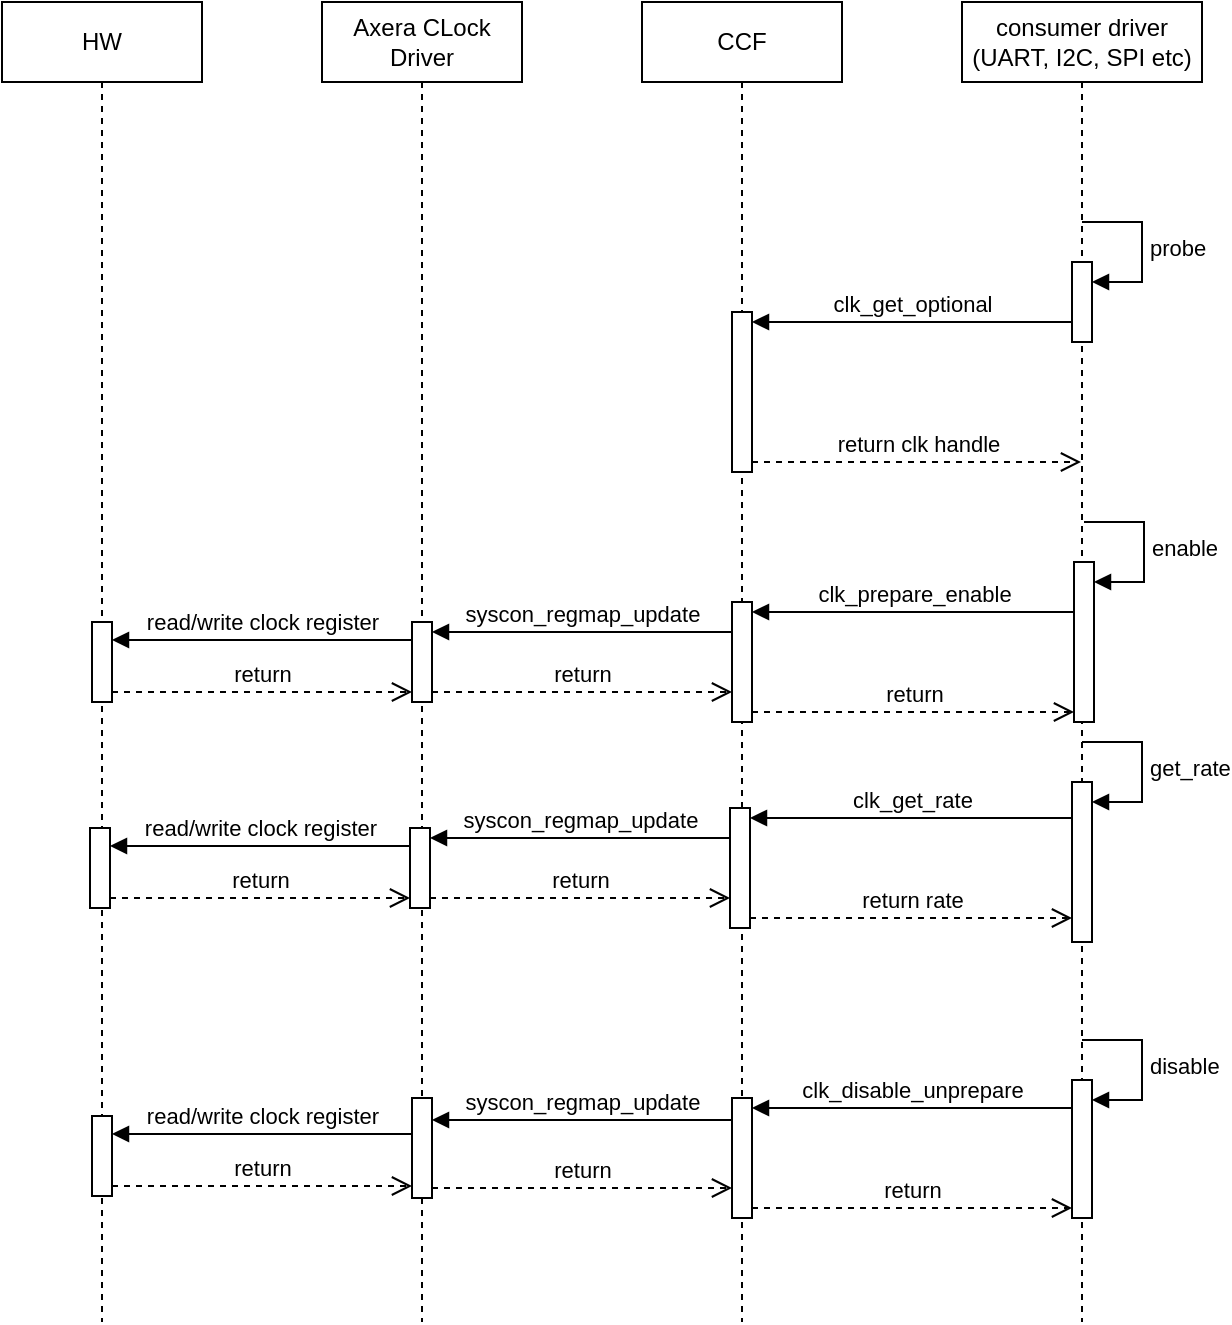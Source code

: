 <mxfile version="26.2.14">
  <diagram name="第 1 页" id="aLI5PForOdGZouvqz1bF">
    <mxGraphModel dx="679" dy="1527" grid="1" gridSize="10" guides="1" tooltips="1" connect="1" arrows="1" fold="1" page="1" pageScale="1" pageWidth="827" pageHeight="1169" math="0" shadow="0">
      <root>
        <mxCell id="0" />
        <mxCell id="1" parent="0" />
        <mxCell id="R48nqbYEf_WRI9zJlZ_8-45" value="" style="group" vertex="1" connectable="0" parent="1">
          <mxGeometry x="200" y="-200" width="600" height="660" as="geometry" />
        </mxCell>
        <mxCell id="R48nqbYEf_WRI9zJlZ_8-1" value="HW" style="shape=umlLifeline;perimeter=lifelinePerimeter;whiteSpace=wrap;html=1;container=0;dropTarget=0;collapsible=0;recursiveResize=0;outlineConnect=0;portConstraint=eastwest;newEdgeStyle={&quot;curved&quot;:0,&quot;rounded&quot;:0};" vertex="1" parent="R48nqbYEf_WRI9zJlZ_8-45">
          <mxGeometry width="100" height="660" as="geometry" />
        </mxCell>
        <mxCell id="R48nqbYEf_WRI9zJlZ_8-3" value="Axera CLock Driver" style="shape=umlLifeline;perimeter=lifelinePerimeter;whiteSpace=wrap;html=1;container=0;dropTarget=0;collapsible=0;recursiveResize=0;outlineConnect=0;portConstraint=eastwest;newEdgeStyle={&quot;curved&quot;:0,&quot;rounded&quot;:0};" vertex="1" parent="R48nqbYEf_WRI9zJlZ_8-45">
          <mxGeometry x="160" width="100" height="660" as="geometry" />
        </mxCell>
        <mxCell id="R48nqbYEf_WRI9zJlZ_8-5" value="CCF" style="shape=umlLifeline;perimeter=lifelinePerimeter;whiteSpace=wrap;html=1;container=0;dropTarget=0;collapsible=0;recursiveResize=0;outlineConnect=0;portConstraint=eastwest;newEdgeStyle={&quot;curved&quot;:0,&quot;rounded&quot;:0};" vertex="1" parent="R48nqbYEf_WRI9zJlZ_8-45">
          <mxGeometry x="320" width="100" height="660" as="geometry" />
        </mxCell>
        <mxCell id="R48nqbYEf_WRI9zJlZ_8-9" value="consumer driver&lt;div&gt;(UART, I2C, SPI etc&lt;span style=&quot;background-color: initial;&quot;&gt;)&lt;/span&gt;&lt;/div&gt;" style="shape=umlLifeline;perimeter=lifelinePerimeter;whiteSpace=wrap;html=1;container=0;dropTarget=0;collapsible=0;recursiveResize=0;outlineConnect=0;portConstraint=eastwest;newEdgeStyle={&quot;curved&quot;:0,&quot;rounded&quot;:0};" vertex="1" parent="R48nqbYEf_WRI9zJlZ_8-45">
          <mxGeometry x="480" width="120" height="660" as="geometry" />
        </mxCell>
        <mxCell id="R48nqbYEf_WRI9zJlZ_8-16" value="clk_get_optional" style="html=1;verticalAlign=bottom;endArrow=block;curved=0;rounded=0;entryX=1;entryY=0;entryDx=0;entryDy=5;" edge="1" parent="R48nqbYEf_WRI9zJlZ_8-45" source="R48nqbYEf_WRI9zJlZ_8-10" target="R48nqbYEf_WRI9zJlZ_8-6">
          <mxGeometry relative="1" as="geometry">
            <mxPoint x="445" y="160" as="sourcePoint" />
          </mxGeometry>
        </mxCell>
        <mxCell id="R48nqbYEf_WRI9zJlZ_8-17" value="return clk handle" style="html=1;verticalAlign=bottom;endArrow=open;dashed=1;endSize=8;curved=0;rounded=0;exitX=1;exitY=1;exitDx=0;exitDy=-5;" edge="1" parent="R48nqbYEf_WRI9zJlZ_8-45" source="R48nqbYEf_WRI9zJlZ_8-6" target="R48nqbYEf_WRI9zJlZ_8-9">
          <mxGeometry x="0.002" relative="1" as="geometry">
            <mxPoint x="445" y="230" as="targetPoint" />
            <mxPoint as="offset" />
          </mxGeometry>
        </mxCell>
        <mxCell id="R48nqbYEf_WRI9zJlZ_8-18" value="clk_prepare_enable" style="html=1;verticalAlign=bottom;endArrow=block;curved=0;rounded=0;entryX=1;entryY=0;entryDx=0;entryDy=5;" edge="1" parent="R48nqbYEf_WRI9zJlZ_8-45" source="R48nqbYEf_WRI9zJlZ_8-12" target="R48nqbYEf_WRI9zJlZ_8-7">
          <mxGeometry x="-0.0" relative="1" as="geometry">
            <mxPoint x="530" y="305" as="sourcePoint" />
            <mxPoint as="offset" />
          </mxGeometry>
        </mxCell>
        <mxCell id="R48nqbYEf_WRI9zJlZ_8-19" value="" style="html=1;points=[[0,0,0,0,5],[0,1,0,0,-5],[1,0,0,0,5],[1,1,0,0,-5]];perimeter=orthogonalPerimeter;outlineConnect=0;targetShapes=umlLifeline;portConstraint=eastwest;newEdgeStyle={&quot;curved&quot;:0,&quot;rounded&quot;:0};container=0;" vertex="1" parent="R48nqbYEf_WRI9zJlZ_8-45">
          <mxGeometry x="205" y="310" width="10" height="40" as="geometry" />
        </mxCell>
        <mxCell id="R48nqbYEf_WRI9zJlZ_8-20" value="syscon_regmap_update" style="html=1;verticalAlign=bottom;endArrow=block;curved=0;rounded=0;entryX=1;entryY=0;entryDx=0;entryDy=5;" edge="1" parent="R48nqbYEf_WRI9zJlZ_8-45" source="R48nqbYEf_WRI9zJlZ_8-7" target="R48nqbYEf_WRI9zJlZ_8-19">
          <mxGeometry relative="1" as="geometry">
            <mxPoint x="285" y="315" as="sourcePoint" />
          </mxGeometry>
        </mxCell>
        <mxCell id="R48nqbYEf_WRI9zJlZ_8-21" value="return" style="html=1;verticalAlign=bottom;endArrow=open;dashed=1;endSize=8;curved=0;rounded=0;exitX=1;exitY=1;exitDx=0;exitDy=-5;" edge="1" parent="R48nqbYEf_WRI9zJlZ_8-45" source="R48nqbYEf_WRI9zJlZ_8-19" target="R48nqbYEf_WRI9zJlZ_8-7">
          <mxGeometry relative="1" as="geometry">
            <mxPoint x="285" y="385" as="targetPoint" />
          </mxGeometry>
        </mxCell>
        <mxCell id="R48nqbYEf_WRI9zJlZ_8-22" value="return" style="html=1;verticalAlign=bottom;endArrow=open;dashed=1;endSize=8;curved=0;rounded=0;exitX=1;exitY=1;exitDx=0;exitDy=-5;entryX=0;entryY=1;entryDx=0;entryDy=-5;entryPerimeter=0;" edge="1" parent="R48nqbYEf_WRI9zJlZ_8-45" source="R48nqbYEf_WRI9zJlZ_8-7" target="R48nqbYEf_WRI9zJlZ_8-12">
          <mxGeometry relative="1" as="geometry">
            <mxPoint x="530" y="355" as="targetPoint" />
          </mxGeometry>
        </mxCell>
        <mxCell id="R48nqbYEf_WRI9zJlZ_8-23" value="return" style="html=1;verticalAlign=bottom;endArrow=open;dashed=1;endSize=8;curved=0;rounded=0;exitX=1;exitY=1;exitDx=0;exitDy=-5;" edge="1" parent="R48nqbYEf_WRI9zJlZ_8-45" source="R48nqbYEf_WRI9zJlZ_8-2" target="R48nqbYEf_WRI9zJlZ_8-19">
          <mxGeometry relative="1" as="geometry">
            <mxPoint x="200" y="345" as="targetPoint" />
          </mxGeometry>
        </mxCell>
        <mxCell id="R48nqbYEf_WRI9zJlZ_8-24" value="read/write clock register" style="html=1;verticalAlign=bottom;endArrow=block;curved=0;rounded=0;entryX=1;entryY=0;entryDx=0;entryDy=5;exitX=0;exitY=0;exitDx=0;exitDy=5;exitPerimeter=0;" edge="1" parent="R48nqbYEf_WRI9zJlZ_8-45">
          <mxGeometry x="-0.001" relative="1" as="geometry">
            <mxPoint x="205" y="319" as="sourcePoint" />
            <mxPoint x="55" y="319" as="targetPoint" />
            <mxPoint as="offset" />
          </mxGeometry>
        </mxCell>
        <mxCell id="R48nqbYEf_WRI9zJlZ_8-25" value="" style="html=1;points=[[0,0,0,0,5],[0,1,0,0,-5],[1,0,0,0,5],[1,1,0,0,-5]];perimeter=orthogonalPerimeter;outlineConnect=0;targetShapes=umlLifeline;portConstraint=eastwest;newEdgeStyle={&quot;curved&quot;:0,&quot;rounded&quot;:0};container=0;" vertex="1" parent="R48nqbYEf_WRI9zJlZ_8-45">
          <mxGeometry x="535" y="539" width="10" height="69" as="geometry" />
        </mxCell>
        <mxCell id="R48nqbYEf_WRI9zJlZ_8-26" value="disable" style="html=1;align=left;spacingLeft=2;endArrow=block;rounded=0;edgeStyle=orthogonalEdgeStyle;curved=0;rounded=0;" edge="1" parent="R48nqbYEf_WRI9zJlZ_8-45" target="R48nqbYEf_WRI9zJlZ_8-25">
          <mxGeometry relative="1" as="geometry">
            <mxPoint x="540" y="519" as="sourcePoint" />
            <Array as="points">
              <mxPoint x="570" y="549" />
            </Array>
          </mxGeometry>
        </mxCell>
        <mxCell id="R48nqbYEf_WRI9zJlZ_8-27" value="clk_disable_unprepare" style="html=1;verticalAlign=bottom;endArrow=block;curved=0;rounded=0;entryX=1;entryY=0;entryDx=0;entryDy=5;" edge="1" parent="R48nqbYEf_WRI9zJlZ_8-45" source="R48nqbYEf_WRI9zJlZ_8-25" target="R48nqbYEf_WRI9zJlZ_8-8">
          <mxGeometry relative="1" as="geometry">
            <mxPoint x="530" y="553" as="sourcePoint" />
            <mxPoint as="offset" />
          </mxGeometry>
        </mxCell>
        <mxCell id="R48nqbYEf_WRI9zJlZ_8-28" value="return" style="html=1;verticalAlign=bottom;endArrow=open;dashed=1;endSize=8;curved=0;rounded=0;exitX=1;exitY=1;exitDx=0;exitDy=-5;" edge="1" parent="R48nqbYEf_WRI9zJlZ_8-45" source="R48nqbYEf_WRI9zJlZ_8-8" target="R48nqbYEf_WRI9zJlZ_8-25">
          <mxGeometry relative="1" as="geometry">
            <mxPoint x="445" y="623" as="targetPoint" />
          </mxGeometry>
        </mxCell>
        <mxCell id="R48nqbYEf_WRI9zJlZ_8-29" value="syscon_regmap_update" style="html=1;verticalAlign=bottom;endArrow=block;curved=0;rounded=0;entryX=1;entryY=0;entryDx=0;entryDy=5;" edge="1" parent="R48nqbYEf_WRI9zJlZ_8-45" source="R48nqbYEf_WRI9zJlZ_8-8">
          <mxGeometry x="0.003" relative="1" as="geometry">
            <mxPoint x="360" y="559" as="sourcePoint" />
            <mxPoint x="215" y="559" as="targetPoint" />
            <mxPoint as="offset" />
          </mxGeometry>
        </mxCell>
        <mxCell id="R48nqbYEf_WRI9zJlZ_8-30" value="return" style="html=1;verticalAlign=bottom;endArrow=open;dashed=1;endSize=8;curved=0;rounded=0;exitX=1;exitY=1;exitDx=0;exitDy=-5;" edge="1" parent="R48nqbYEf_WRI9zJlZ_8-45" source="R48nqbYEf_WRI9zJlZ_8-4" target="R48nqbYEf_WRI9zJlZ_8-8">
          <mxGeometry relative="1" as="geometry">
            <mxPoint x="285" y="623" as="targetPoint" />
          </mxGeometry>
        </mxCell>
        <mxCell id="R48nqbYEf_WRI9zJlZ_8-31" value="" style="html=1;points=[[0,0,0,0,5],[0,1,0,0,-5],[1,0,0,0,5],[1,1,0,0,-5]];perimeter=orthogonalPerimeter;outlineConnect=0;targetShapes=umlLifeline;portConstraint=eastwest;newEdgeStyle={&quot;curved&quot;:0,&quot;rounded&quot;:0};container=0;" vertex="1" parent="R48nqbYEf_WRI9zJlZ_8-45">
          <mxGeometry x="45" y="557" width="10" height="40" as="geometry" />
        </mxCell>
        <mxCell id="R48nqbYEf_WRI9zJlZ_8-32" value="return" style="html=1;verticalAlign=bottom;endArrow=open;dashed=1;endSize=8;curved=0;rounded=0;exitX=1;exitY=1;exitDx=0;exitDy=-5;" edge="1" parent="R48nqbYEf_WRI9zJlZ_8-45" source="R48nqbYEf_WRI9zJlZ_8-31">
          <mxGeometry relative="1" as="geometry">
            <mxPoint x="205" y="592" as="targetPoint" />
          </mxGeometry>
        </mxCell>
        <mxCell id="R48nqbYEf_WRI9zJlZ_8-33" value="read/write clock register" style="html=1;verticalAlign=bottom;endArrow=block;curved=0;rounded=0;entryX=1;entryY=0;entryDx=0;entryDy=5;exitX=0;exitY=0;exitDx=0;exitDy=5;exitPerimeter=0;" edge="1" parent="R48nqbYEf_WRI9zJlZ_8-45">
          <mxGeometry x="-0.001" relative="1" as="geometry">
            <mxPoint x="205" y="566" as="sourcePoint" />
            <mxPoint x="55" y="566" as="targetPoint" />
            <mxPoint as="offset" />
          </mxGeometry>
        </mxCell>
        <mxCell id="R48nqbYEf_WRI9zJlZ_8-2" value="" style="html=1;points=[[0,0,0,0,5],[0,1,0,0,-5],[1,0,0,0,5],[1,1,0,0,-5]];perimeter=orthogonalPerimeter;outlineConnect=0;targetShapes=umlLifeline;portConstraint=eastwest;newEdgeStyle={&quot;curved&quot;:0,&quot;rounded&quot;:0};container=0;" vertex="1" parent="R48nqbYEf_WRI9zJlZ_8-45">
          <mxGeometry x="45" y="310" width="10" height="40" as="geometry" />
        </mxCell>
        <mxCell id="R48nqbYEf_WRI9zJlZ_8-4" value="" style="html=1;points=[[0,0,0,0,5],[0,1,0,0,-5],[1,0,0,0,5],[1,1,0,0,-5]];perimeter=orthogonalPerimeter;outlineConnect=0;targetShapes=umlLifeline;portConstraint=eastwest;newEdgeStyle={&quot;curved&quot;:0,&quot;rounded&quot;:0};container=0;" vertex="1" parent="R48nqbYEf_WRI9zJlZ_8-45">
          <mxGeometry x="205" y="548" width="10" height="50" as="geometry" />
        </mxCell>
        <mxCell id="R48nqbYEf_WRI9zJlZ_8-6" value="" style="html=1;points=[[0,0,0,0,5],[0,1,0,0,-5],[1,0,0,0,5],[1,1,0,0,-5]];perimeter=orthogonalPerimeter;outlineConnect=0;targetShapes=umlLifeline;portConstraint=eastwest;newEdgeStyle={&quot;curved&quot;:0,&quot;rounded&quot;:0};container=0;" vertex="1" parent="R48nqbYEf_WRI9zJlZ_8-45">
          <mxGeometry x="365" y="155" width="10" height="80" as="geometry" />
        </mxCell>
        <mxCell id="R48nqbYEf_WRI9zJlZ_8-7" value="" style="html=1;points=[[0,0,0,0,5],[0,1,0,0,-5],[1,0,0,0,5],[1,1,0,0,-5]];perimeter=orthogonalPerimeter;outlineConnect=0;targetShapes=umlLifeline;portConstraint=eastwest;newEdgeStyle={&quot;curved&quot;:0,&quot;rounded&quot;:0};container=0;" vertex="1" parent="R48nqbYEf_WRI9zJlZ_8-45">
          <mxGeometry x="365" y="300" width="10" height="60" as="geometry" />
        </mxCell>
        <mxCell id="R48nqbYEf_WRI9zJlZ_8-8" value="" style="html=1;points=[[0,0,0,0,5],[0,1,0,0,-5],[1,0,0,0,5],[1,1,0,0,-5]];perimeter=orthogonalPerimeter;outlineConnect=0;targetShapes=umlLifeline;portConstraint=eastwest;newEdgeStyle={&quot;curved&quot;:0,&quot;rounded&quot;:0};container=0;" vertex="1" parent="R48nqbYEf_WRI9zJlZ_8-45">
          <mxGeometry x="365" y="548" width="10" height="60" as="geometry" />
        </mxCell>
        <mxCell id="R48nqbYEf_WRI9zJlZ_8-10" value="" style="html=1;points=[[0,0,0,0,5],[0,1,0,0,-5],[1,0,0,0,5],[1,1,0,0,-5]];perimeter=orthogonalPerimeter;outlineConnect=0;targetShapes=umlLifeline;portConstraint=eastwest;newEdgeStyle={&quot;curved&quot;:0,&quot;rounded&quot;:0};container=0;" vertex="1" parent="R48nqbYEf_WRI9zJlZ_8-45">
          <mxGeometry x="535" y="130" width="10" height="40" as="geometry" />
        </mxCell>
        <mxCell id="R48nqbYEf_WRI9zJlZ_8-11" value="probe" style="html=1;align=left;spacingLeft=2;endArrow=block;rounded=0;edgeStyle=orthogonalEdgeStyle;curved=0;rounded=0;" edge="1" parent="R48nqbYEf_WRI9zJlZ_8-45" target="R48nqbYEf_WRI9zJlZ_8-10">
          <mxGeometry relative="1" as="geometry">
            <mxPoint x="540" y="110" as="sourcePoint" />
            <Array as="points">
              <mxPoint x="570" y="140" />
            </Array>
          </mxGeometry>
        </mxCell>
        <mxCell id="R48nqbYEf_WRI9zJlZ_8-12" value="" style="html=1;points=[[0,0,0,0,5],[0,1,0,0,-5],[1,0,0,0,5],[1,1,0,0,-5]];perimeter=orthogonalPerimeter;outlineConnect=0;targetShapes=umlLifeline;portConstraint=eastwest;newEdgeStyle={&quot;curved&quot;:0,&quot;rounded&quot;:0};container=0;" vertex="1" parent="R48nqbYEf_WRI9zJlZ_8-45">
          <mxGeometry x="536" y="280" width="10" height="80" as="geometry" />
        </mxCell>
        <mxCell id="R48nqbYEf_WRI9zJlZ_8-13" value="enable" style="html=1;align=left;spacingLeft=2;endArrow=block;rounded=0;edgeStyle=orthogonalEdgeStyle;curved=0;rounded=0;" edge="1" parent="R48nqbYEf_WRI9zJlZ_8-45" target="R48nqbYEf_WRI9zJlZ_8-12">
          <mxGeometry x="0.012" relative="1" as="geometry">
            <mxPoint x="541" y="260" as="sourcePoint" />
            <Array as="points">
              <mxPoint x="571" y="290" />
            </Array>
            <mxPoint as="offset" />
          </mxGeometry>
        </mxCell>
        <mxCell id="R48nqbYEf_WRI9zJlZ_8-14" value="" style="html=1;points=[[0,0,0,0,5],[0,1,0,0,-5],[1,0,0,0,5],[1,1,0,0,-5]];perimeter=orthogonalPerimeter;outlineConnect=0;targetShapes=umlLifeline;portConstraint=eastwest;newEdgeStyle={&quot;curved&quot;:0,&quot;rounded&quot;:0};container=0;" vertex="1" parent="R48nqbYEf_WRI9zJlZ_8-45">
          <mxGeometry x="535" y="390" width="10" height="80" as="geometry" />
        </mxCell>
        <mxCell id="R48nqbYEf_WRI9zJlZ_8-15" value="get_rate" style="html=1;align=left;spacingLeft=2;endArrow=block;rounded=0;edgeStyle=orthogonalEdgeStyle;curved=0;rounded=0;" edge="1" parent="R48nqbYEf_WRI9zJlZ_8-45" target="R48nqbYEf_WRI9zJlZ_8-14">
          <mxGeometry relative="1" as="geometry">
            <mxPoint x="540" y="370" as="sourcePoint" />
            <Array as="points">
              <mxPoint x="570" y="400" />
            </Array>
          </mxGeometry>
        </mxCell>
        <mxCell id="R48nqbYEf_WRI9zJlZ_8-36" value="clk_get_rate" style="html=1;verticalAlign=bottom;endArrow=block;curved=0;rounded=0;entryX=1;entryY=0;entryDx=0;entryDy=5;" edge="1" parent="R48nqbYEf_WRI9zJlZ_8-45" target="R48nqbYEf_WRI9zJlZ_8-44">
          <mxGeometry x="-0.0" relative="1" as="geometry">
            <mxPoint x="535" y="408" as="sourcePoint" />
            <mxPoint as="offset" />
          </mxGeometry>
        </mxCell>
        <mxCell id="R48nqbYEf_WRI9zJlZ_8-37" value="" style="html=1;points=[[0,0,0,0,5],[0,1,0,0,-5],[1,0,0,0,5],[1,1,0,0,-5]];perimeter=orthogonalPerimeter;outlineConnect=0;targetShapes=umlLifeline;portConstraint=eastwest;newEdgeStyle={&quot;curved&quot;:0,&quot;rounded&quot;:0};container=0;" vertex="1" parent="R48nqbYEf_WRI9zJlZ_8-45">
          <mxGeometry x="204" y="413" width="10" height="40" as="geometry" />
        </mxCell>
        <mxCell id="R48nqbYEf_WRI9zJlZ_8-38" value="syscon_regmap_update" style="html=1;verticalAlign=bottom;endArrow=block;curved=0;rounded=0;entryX=1;entryY=0;entryDx=0;entryDy=5;" edge="1" parent="R48nqbYEf_WRI9zJlZ_8-45" source="R48nqbYEf_WRI9zJlZ_8-44" target="R48nqbYEf_WRI9zJlZ_8-37">
          <mxGeometry relative="1" as="geometry">
            <mxPoint x="284" y="418" as="sourcePoint" />
          </mxGeometry>
        </mxCell>
        <mxCell id="R48nqbYEf_WRI9zJlZ_8-39" value="return" style="html=1;verticalAlign=bottom;endArrow=open;dashed=1;endSize=8;curved=0;rounded=0;exitX=1;exitY=1;exitDx=0;exitDy=-5;" edge="1" parent="R48nqbYEf_WRI9zJlZ_8-45" source="R48nqbYEf_WRI9zJlZ_8-37" target="R48nqbYEf_WRI9zJlZ_8-44">
          <mxGeometry relative="1" as="geometry">
            <mxPoint x="284" y="488" as="targetPoint" />
          </mxGeometry>
        </mxCell>
        <mxCell id="R48nqbYEf_WRI9zJlZ_8-40" value="return rate" style="html=1;verticalAlign=bottom;endArrow=open;dashed=1;endSize=8;curved=0;rounded=0;exitX=1;exitY=1;exitDx=0;exitDy=-5;entryX=0;entryY=1;entryDx=0;entryDy=-5;entryPerimeter=0;" edge="1" parent="R48nqbYEf_WRI9zJlZ_8-45" source="R48nqbYEf_WRI9zJlZ_8-44">
          <mxGeometry relative="1" as="geometry">
            <mxPoint x="535" y="458" as="targetPoint" />
          </mxGeometry>
        </mxCell>
        <mxCell id="R48nqbYEf_WRI9zJlZ_8-41" value="return" style="html=1;verticalAlign=bottom;endArrow=open;dashed=1;endSize=8;curved=0;rounded=0;exitX=1;exitY=1;exitDx=0;exitDy=-5;" edge="1" parent="R48nqbYEf_WRI9zJlZ_8-45" source="R48nqbYEf_WRI9zJlZ_8-43" target="R48nqbYEf_WRI9zJlZ_8-37">
          <mxGeometry relative="1" as="geometry">
            <mxPoint x="199" y="448" as="targetPoint" />
          </mxGeometry>
        </mxCell>
        <mxCell id="R48nqbYEf_WRI9zJlZ_8-42" value="read/write clock register" style="html=1;verticalAlign=bottom;endArrow=block;curved=0;rounded=0;entryX=1;entryY=0;entryDx=0;entryDy=5;exitX=0;exitY=0;exitDx=0;exitDy=5;exitPerimeter=0;" edge="1" parent="R48nqbYEf_WRI9zJlZ_8-45">
          <mxGeometry x="-0.001" relative="1" as="geometry">
            <mxPoint x="204" y="422" as="sourcePoint" />
            <mxPoint x="54" y="422" as="targetPoint" />
            <mxPoint as="offset" />
          </mxGeometry>
        </mxCell>
        <mxCell id="R48nqbYEf_WRI9zJlZ_8-43" value="" style="html=1;points=[[0,0,0,0,5],[0,1,0,0,-5],[1,0,0,0,5],[1,1,0,0,-5]];perimeter=orthogonalPerimeter;outlineConnect=0;targetShapes=umlLifeline;portConstraint=eastwest;newEdgeStyle={&quot;curved&quot;:0,&quot;rounded&quot;:0};container=0;" vertex="1" parent="R48nqbYEf_WRI9zJlZ_8-45">
          <mxGeometry x="44" y="413" width="10" height="40" as="geometry" />
        </mxCell>
        <mxCell id="R48nqbYEf_WRI9zJlZ_8-44" value="" style="html=1;points=[[0,0,0,0,5],[0,1,0,0,-5],[1,0,0,0,5],[1,1,0,0,-5]];perimeter=orthogonalPerimeter;outlineConnect=0;targetShapes=umlLifeline;portConstraint=eastwest;newEdgeStyle={&quot;curved&quot;:0,&quot;rounded&quot;:0};container=0;" vertex="1" parent="R48nqbYEf_WRI9zJlZ_8-45">
          <mxGeometry x="364" y="403" width="10" height="60" as="geometry" />
        </mxCell>
      </root>
    </mxGraphModel>
  </diagram>
</mxfile>
